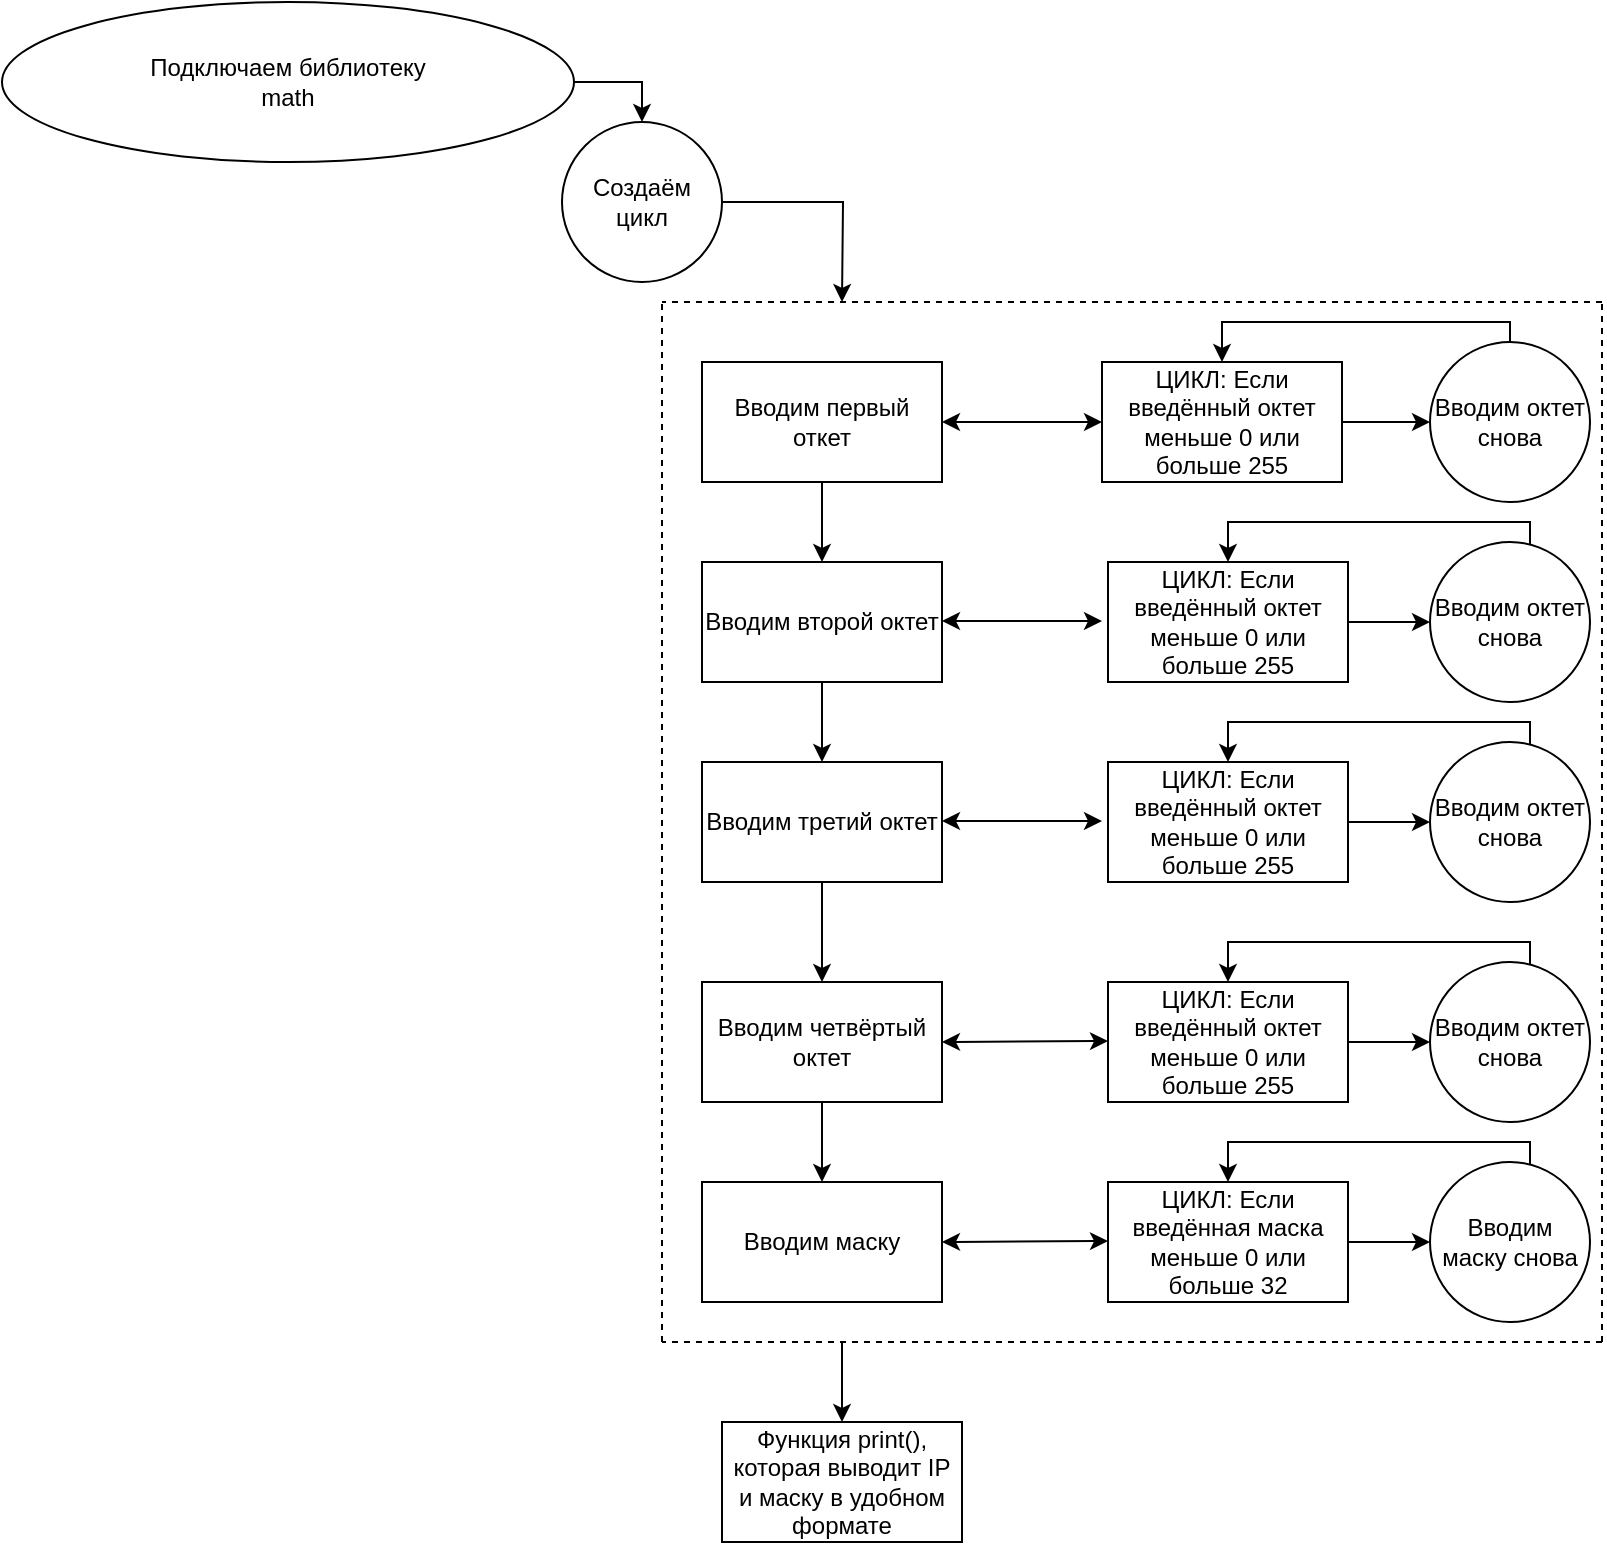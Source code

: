 <mxfile version="21.1.1" type="github">
  <diagram id="C5RBs43oDa-KdzZeNtuy" name="Page-1">
    <mxGraphModel dx="1312" dy="831" grid="1" gridSize="10" guides="1" tooltips="1" connect="1" arrows="1" fold="1" page="1" pageScale="1" pageWidth="827" pageHeight="1169" math="0" shadow="0">
      <root>
        <mxCell id="WIyWlLk6GJQsqaUBKTNV-0" />
        <mxCell id="WIyWlLk6GJQsqaUBKTNV-1" parent="WIyWlLk6GJQsqaUBKTNV-0" />
        <mxCell id="IO4nK84KxxKu2FDkfK-a-31" style="edgeStyle=orthogonalEdgeStyle;rounded=0;orthogonalLoop=1;jettySize=auto;html=1;entryX=0.5;entryY=0;entryDx=0;entryDy=0;exitX=1;exitY=0.5;exitDx=0;exitDy=0;" edge="1" parent="WIyWlLk6GJQsqaUBKTNV-1" source="IO4nK84KxxKu2FDkfK-a-0" target="IO4nK84KxxKu2FDkfK-a-30">
          <mxGeometry relative="1" as="geometry" />
        </mxCell>
        <mxCell id="IO4nK84KxxKu2FDkfK-a-0" value="Подключаем библиотеку&lt;br&gt;math" style="ellipse;whiteSpace=wrap;html=1;" vertex="1" parent="WIyWlLk6GJQsqaUBKTNV-1">
          <mxGeometry x="20" y="10" width="286" height="80" as="geometry" />
        </mxCell>
        <mxCell id="IO4nK84KxxKu2FDkfK-a-10" value="" style="edgeStyle=orthogonalEdgeStyle;rounded=0;orthogonalLoop=1;jettySize=auto;html=1;" edge="1" parent="WIyWlLk6GJQsqaUBKTNV-1" source="IO4nK84KxxKu2FDkfK-a-2" target="IO4nK84KxxKu2FDkfK-a-9">
          <mxGeometry relative="1" as="geometry" />
        </mxCell>
        <mxCell id="IO4nK84KxxKu2FDkfK-a-2" value="Вводим первый откет" style="whiteSpace=wrap;html=1;" vertex="1" parent="WIyWlLk6GJQsqaUBKTNV-1">
          <mxGeometry x="370" y="190" width="120" height="60" as="geometry" />
        </mxCell>
        <mxCell id="IO4nK84KxxKu2FDkfK-a-7" value="" style="edgeStyle=orthogonalEdgeStyle;rounded=0;orthogonalLoop=1;jettySize=auto;html=1;" edge="1" parent="WIyWlLk6GJQsqaUBKTNV-1" source="IO4nK84KxxKu2FDkfK-a-4" target="IO4nK84KxxKu2FDkfK-a-6">
          <mxGeometry relative="1" as="geometry" />
        </mxCell>
        <mxCell id="IO4nK84KxxKu2FDkfK-a-4" value="ЦИКЛ: Если введённый октет меньше 0 или больше 255" style="whiteSpace=wrap;html=1;" vertex="1" parent="WIyWlLk6GJQsqaUBKTNV-1">
          <mxGeometry x="570" y="190" width="120" height="60" as="geometry" />
        </mxCell>
        <mxCell id="IO4nK84KxxKu2FDkfK-a-8" style="edgeStyle=orthogonalEdgeStyle;rounded=0;orthogonalLoop=1;jettySize=auto;html=1;entryX=0.5;entryY=0;entryDx=0;entryDy=0;" edge="1" parent="WIyWlLk6GJQsqaUBKTNV-1" source="IO4nK84KxxKu2FDkfK-a-6" target="IO4nK84KxxKu2FDkfK-a-4">
          <mxGeometry relative="1" as="geometry">
            <mxPoint x="547" y="200" as="targetPoint" />
            <Array as="points">
              <mxPoint x="774" y="170" />
              <mxPoint x="630" y="170" />
            </Array>
          </mxGeometry>
        </mxCell>
        <mxCell id="IO4nK84KxxKu2FDkfK-a-6" value="Вводим октет снова" style="ellipse;whiteSpace=wrap;html=1;" vertex="1" parent="WIyWlLk6GJQsqaUBKTNV-1">
          <mxGeometry x="734" y="180" width="80" height="80" as="geometry" />
        </mxCell>
        <mxCell id="IO4nK84KxxKu2FDkfK-a-22" value="" style="edgeStyle=orthogonalEdgeStyle;rounded=0;orthogonalLoop=1;jettySize=auto;html=1;" edge="1" parent="WIyWlLk6GJQsqaUBKTNV-1" source="IO4nK84KxxKu2FDkfK-a-9" target="IO4nK84KxxKu2FDkfK-a-17">
          <mxGeometry relative="1" as="geometry" />
        </mxCell>
        <mxCell id="IO4nK84KxxKu2FDkfK-a-9" value="Вводим второй октет" style="whiteSpace=wrap;html=1;" vertex="1" parent="WIyWlLk6GJQsqaUBKTNV-1">
          <mxGeometry x="370" y="290" width="120" height="60" as="geometry" />
        </mxCell>
        <mxCell id="IO4nK84KxxKu2FDkfK-a-11" value="" style="edgeStyle=orthogonalEdgeStyle;rounded=0;orthogonalLoop=1;jettySize=auto;html=1;" edge="1" parent="WIyWlLk6GJQsqaUBKTNV-1" source="IO4nK84KxxKu2FDkfK-a-12" target="IO4nK84KxxKu2FDkfK-a-14">
          <mxGeometry relative="1" as="geometry" />
        </mxCell>
        <mxCell id="IO4nK84KxxKu2FDkfK-a-12" value="ЦИКЛ: Если введённый октет меньше 0 или больше 255" style="whiteSpace=wrap;html=1;" vertex="1" parent="WIyWlLk6GJQsqaUBKTNV-1">
          <mxGeometry x="573" y="290" width="120" height="60" as="geometry" />
        </mxCell>
        <mxCell id="IO4nK84KxxKu2FDkfK-a-13" style="edgeStyle=orthogonalEdgeStyle;rounded=0;orthogonalLoop=1;jettySize=auto;html=1;entryX=0.5;entryY=0;entryDx=0;entryDy=0;" edge="1" parent="WIyWlLk6GJQsqaUBKTNV-1" source="IO4nK84KxxKu2FDkfK-a-14" target="IO4nK84KxxKu2FDkfK-a-12">
          <mxGeometry relative="1" as="geometry">
            <mxPoint x="557" y="210" as="targetPoint" />
            <Array as="points">
              <mxPoint x="784" y="270" />
              <mxPoint x="633" y="270" />
            </Array>
          </mxGeometry>
        </mxCell>
        <mxCell id="IO4nK84KxxKu2FDkfK-a-14" value="Вводим октет снова" style="ellipse;whiteSpace=wrap;html=1;" vertex="1" parent="WIyWlLk6GJQsqaUBKTNV-1">
          <mxGeometry x="734" y="280" width="80" height="80" as="geometry" />
        </mxCell>
        <mxCell id="IO4nK84KxxKu2FDkfK-a-29" value="" style="edgeStyle=orthogonalEdgeStyle;rounded=0;orthogonalLoop=1;jettySize=auto;html=1;" edge="1" parent="WIyWlLk6GJQsqaUBKTNV-1" source="IO4nK84KxxKu2FDkfK-a-17" target="IO4nK84KxxKu2FDkfK-a-24">
          <mxGeometry relative="1" as="geometry" />
        </mxCell>
        <mxCell id="IO4nK84KxxKu2FDkfK-a-17" value="Вводим третий октет" style="whiteSpace=wrap;html=1;" vertex="1" parent="WIyWlLk6GJQsqaUBKTNV-1">
          <mxGeometry x="370" y="390" width="120" height="60" as="geometry" />
        </mxCell>
        <mxCell id="IO4nK84KxxKu2FDkfK-a-18" value="" style="edgeStyle=orthogonalEdgeStyle;rounded=0;orthogonalLoop=1;jettySize=auto;html=1;" edge="1" parent="WIyWlLk6GJQsqaUBKTNV-1" source="IO4nK84KxxKu2FDkfK-a-19">
          <mxGeometry relative="1" as="geometry">
            <mxPoint x="734" y="420" as="targetPoint" />
          </mxGeometry>
        </mxCell>
        <mxCell id="IO4nK84KxxKu2FDkfK-a-19" value="ЦИКЛ: Если введённый октет меньше 0 или больше 255" style="whiteSpace=wrap;html=1;" vertex="1" parent="WIyWlLk6GJQsqaUBKTNV-1">
          <mxGeometry x="573" y="390" width="120" height="60" as="geometry" />
        </mxCell>
        <mxCell id="IO4nK84KxxKu2FDkfK-a-20" style="edgeStyle=orthogonalEdgeStyle;rounded=0;orthogonalLoop=1;jettySize=auto;html=1;entryX=0.5;entryY=0;entryDx=0;entryDy=0;" edge="1" parent="WIyWlLk6GJQsqaUBKTNV-1" target="IO4nK84KxxKu2FDkfK-a-19">
          <mxGeometry relative="1" as="geometry">
            <mxPoint x="557" y="310" as="targetPoint" />
            <Array as="points">
              <mxPoint x="784" y="370" />
              <mxPoint x="633" y="370" />
            </Array>
            <mxPoint x="784" y="381" as="sourcePoint" />
          </mxGeometry>
        </mxCell>
        <mxCell id="IO4nK84KxxKu2FDkfK-a-21" value="Вводим октет снова" style="ellipse;whiteSpace=wrap;html=1;" vertex="1" parent="WIyWlLk6GJQsqaUBKTNV-1">
          <mxGeometry x="734" y="380" width="80" height="80" as="geometry" />
        </mxCell>
        <mxCell id="IO4nK84KxxKu2FDkfK-a-44" value="" style="edgeStyle=orthogonalEdgeStyle;rounded=0;orthogonalLoop=1;jettySize=auto;html=1;" edge="1" parent="WIyWlLk6GJQsqaUBKTNV-1" source="IO4nK84KxxKu2FDkfK-a-24" target="IO4nK84KxxKu2FDkfK-a-38">
          <mxGeometry relative="1" as="geometry" />
        </mxCell>
        <mxCell id="IO4nK84KxxKu2FDkfK-a-24" value="Вводим четвёртый октет" style="whiteSpace=wrap;html=1;" vertex="1" parent="WIyWlLk6GJQsqaUBKTNV-1">
          <mxGeometry x="370" y="500" width="120" height="60" as="geometry" />
        </mxCell>
        <mxCell id="IO4nK84KxxKu2FDkfK-a-25" value="" style="edgeStyle=orthogonalEdgeStyle;rounded=0;orthogonalLoop=1;jettySize=auto;html=1;" edge="1" parent="WIyWlLk6GJQsqaUBKTNV-1" source="IO4nK84KxxKu2FDkfK-a-26">
          <mxGeometry relative="1" as="geometry">
            <mxPoint x="734" y="530" as="targetPoint" />
          </mxGeometry>
        </mxCell>
        <mxCell id="IO4nK84KxxKu2FDkfK-a-26" value="ЦИКЛ: Если введённый октет меньше 0 или больше 255" style="whiteSpace=wrap;html=1;" vertex="1" parent="WIyWlLk6GJQsqaUBKTNV-1">
          <mxGeometry x="573" y="500" width="120" height="60" as="geometry" />
        </mxCell>
        <mxCell id="IO4nK84KxxKu2FDkfK-a-27" style="edgeStyle=orthogonalEdgeStyle;rounded=0;orthogonalLoop=1;jettySize=auto;html=1;entryX=0.5;entryY=0;entryDx=0;entryDy=0;" edge="1" parent="WIyWlLk6GJQsqaUBKTNV-1" target="IO4nK84KxxKu2FDkfK-a-26">
          <mxGeometry relative="1" as="geometry">
            <mxPoint x="557" y="420" as="targetPoint" />
            <Array as="points">
              <mxPoint x="784" y="480" />
              <mxPoint x="633" y="480" />
            </Array>
            <mxPoint x="784" y="491" as="sourcePoint" />
          </mxGeometry>
        </mxCell>
        <mxCell id="IO4nK84KxxKu2FDkfK-a-28" value="Вводим октет снова" style="ellipse;whiteSpace=wrap;html=1;" vertex="1" parent="WIyWlLk6GJQsqaUBKTNV-1">
          <mxGeometry x="734" y="490" width="80" height="80" as="geometry" />
        </mxCell>
        <mxCell id="IO4nK84KxxKu2FDkfK-a-50" style="edgeStyle=orthogonalEdgeStyle;rounded=0;orthogonalLoop=1;jettySize=auto;html=1;" edge="1" parent="WIyWlLk6GJQsqaUBKTNV-1" source="IO4nK84KxxKu2FDkfK-a-30">
          <mxGeometry relative="1" as="geometry">
            <mxPoint x="440" y="160" as="targetPoint" />
          </mxGeometry>
        </mxCell>
        <mxCell id="IO4nK84KxxKu2FDkfK-a-30" value="Создаём цикл" style="ellipse;whiteSpace=wrap;html=1;aspect=fixed;" vertex="1" parent="WIyWlLk6GJQsqaUBKTNV-1">
          <mxGeometry x="300" y="70" width="80" height="80" as="geometry" />
        </mxCell>
        <mxCell id="IO4nK84KxxKu2FDkfK-a-33" value="" style="endArrow=classic;startArrow=classic;html=1;rounded=0;entryX=0;entryY=0.5;entryDx=0;entryDy=0;exitX=1;exitY=0.5;exitDx=0;exitDy=0;" edge="1" parent="WIyWlLk6GJQsqaUBKTNV-1" source="IO4nK84KxxKu2FDkfK-a-2" target="IO4nK84KxxKu2FDkfK-a-4">
          <mxGeometry width="50" height="50" relative="1" as="geometry">
            <mxPoint x="434" y="270" as="sourcePoint" />
            <mxPoint x="484" y="220" as="targetPoint" />
          </mxGeometry>
        </mxCell>
        <mxCell id="IO4nK84KxxKu2FDkfK-a-34" value="" style="endArrow=classic;startArrow=classic;html=1;rounded=0;entryX=0;entryY=0.5;entryDx=0;entryDy=0;exitX=1;exitY=0.5;exitDx=0;exitDy=0;" edge="1" parent="WIyWlLk6GJQsqaUBKTNV-1">
          <mxGeometry width="50" height="50" relative="1" as="geometry">
            <mxPoint x="490" y="319.5" as="sourcePoint" />
            <mxPoint x="570" y="319.5" as="targetPoint" />
          </mxGeometry>
        </mxCell>
        <mxCell id="IO4nK84KxxKu2FDkfK-a-35" value="" style="endArrow=classic;startArrow=classic;html=1;rounded=0;entryX=0;entryY=0.5;entryDx=0;entryDy=0;exitX=1;exitY=0.5;exitDx=0;exitDy=0;" edge="1" parent="WIyWlLk6GJQsqaUBKTNV-1">
          <mxGeometry width="50" height="50" relative="1" as="geometry">
            <mxPoint x="490" y="419.5" as="sourcePoint" />
            <mxPoint x="570" y="419.5" as="targetPoint" />
          </mxGeometry>
        </mxCell>
        <mxCell id="IO4nK84KxxKu2FDkfK-a-36" value="" style="endArrow=classic;startArrow=classic;html=1;rounded=0;entryX=0;entryY=0.5;entryDx=0;entryDy=0;exitX=1;exitY=0.5;exitDx=0;exitDy=0;" edge="1" parent="WIyWlLk6GJQsqaUBKTNV-1" source="IO4nK84KxxKu2FDkfK-a-24">
          <mxGeometry width="50" height="50" relative="1" as="geometry">
            <mxPoint x="493" y="529.5" as="sourcePoint" />
            <mxPoint x="573" y="529.5" as="targetPoint" />
          </mxGeometry>
        </mxCell>
        <mxCell id="IO4nK84KxxKu2FDkfK-a-38" value="Вводим маску" style="whiteSpace=wrap;html=1;" vertex="1" parent="WIyWlLk6GJQsqaUBKTNV-1">
          <mxGeometry x="370" y="600" width="120" height="60" as="geometry" />
        </mxCell>
        <mxCell id="IO4nK84KxxKu2FDkfK-a-39" value="" style="edgeStyle=orthogonalEdgeStyle;rounded=0;orthogonalLoop=1;jettySize=auto;html=1;" edge="1" parent="WIyWlLk6GJQsqaUBKTNV-1" source="IO4nK84KxxKu2FDkfK-a-40">
          <mxGeometry relative="1" as="geometry">
            <mxPoint x="734" y="630" as="targetPoint" />
          </mxGeometry>
        </mxCell>
        <mxCell id="IO4nK84KxxKu2FDkfK-a-40" value="ЦИКЛ: Если введённая маска меньше 0 или больше 32" style="whiteSpace=wrap;html=1;" vertex="1" parent="WIyWlLk6GJQsqaUBKTNV-1">
          <mxGeometry x="573" y="600" width="120" height="60" as="geometry" />
        </mxCell>
        <mxCell id="IO4nK84KxxKu2FDkfK-a-41" style="edgeStyle=orthogonalEdgeStyle;rounded=0;orthogonalLoop=1;jettySize=auto;html=1;entryX=0.5;entryY=0;entryDx=0;entryDy=0;" edge="1" parent="WIyWlLk6GJQsqaUBKTNV-1" target="IO4nK84KxxKu2FDkfK-a-40">
          <mxGeometry relative="1" as="geometry">
            <mxPoint x="557" y="520" as="targetPoint" />
            <Array as="points">
              <mxPoint x="784" y="580" />
              <mxPoint x="633" y="580" />
            </Array>
            <mxPoint x="784" y="591" as="sourcePoint" />
          </mxGeometry>
        </mxCell>
        <mxCell id="IO4nK84KxxKu2FDkfK-a-42" value="Вводим маску снова" style="ellipse;whiteSpace=wrap;html=1;" vertex="1" parent="WIyWlLk6GJQsqaUBKTNV-1">
          <mxGeometry x="734" y="590" width="80" height="80" as="geometry" />
        </mxCell>
        <mxCell id="IO4nK84KxxKu2FDkfK-a-43" value="" style="endArrow=classic;startArrow=classic;html=1;rounded=0;entryX=0;entryY=0.5;entryDx=0;entryDy=0;exitX=1;exitY=0.5;exitDx=0;exitDy=0;" edge="1" parent="WIyWlLk6GJQsqaUBKTNV-1" source="IO4nK84KxxKu2FDkfK-a-38">
          <mxGeometry width="50" height="50" relative="1" as="geometry">
            <mxPoint x="493" y="629.5" as="sourcePoint" />
            <mxPoint x="573" y="629.5" as="targetPoint" />
          </mxGeometry>
        </mxCell>
        <mxCell id="IO4nK84KxxKu2FDkfK-a-46" value="" style="endArrow=none;dashed=1;html=1;rounded=0;" edge="1" parent="WIyWlLk6GJQsqaUBKTNV-1">
          <mxGeometry width="50" height="50" relative="1" as="geometry">
            <mxPoint x="350" y="680" as="sourcePoint" />
            <mxPoint x="350" y="160" as="targetPoint" />
          </mxGeometry>
        </mxCell>
        <mxCell id="IO4nK84KxxKu2FDkfK-a-47" value="" style="endArrow=none;dashed=1;html=1;rounded=0;" edge="1" parent="WIyWlLk6GJQsqaUBKTNV-1">
          <mxGeometry width="50" height="50" relative="1" as="geometry">
            <mxPoint x="820" y="680" as="sourcePoint" />
            <mxPoint x="350" y="680" as="targetPoint" />
          </mxGeometry>
        </mxCell>
        <mxCell id="IO4nK84KxxKu2FDkfK-a-48" value="" style="endArrow=none;dashed=1;html=1;rounded=0;" edge="1" parent="WIyWlLk6GJQsqaUBKTNV-1">
          <mxGeometry width="50" height="50" relative="1" as="geometry">
            <mxPoint x="820" y="680" as="sourcePoint" />
            <mxPoint x="820" y="160" as="targetPoint" />
          </mxGeometry>
        </mxCell>
        <mxCell id="IO4nK84KxxKu2FDkfK-a-49" value="" style="endArrow=none;dashed=1;html=1;rounded=0;" edge="1" parent="WIyWlLk6GJQsqaUBKTNV-1">
          <mxGeometry width="50" height="50" relative="1" as="geometry">
            <mxPoint x="820" y="160" as="sourcePoint" />
            <mxPoint x="350" y="160" as="targetPoint" />
          </mxGeometry>
        </mxCell>
        <mxCell id="IO4nK84KxxKu2FDkfK-a-52" value="" style="endArrow=classic;html=1;rounded=0;" edge="1" parent="WIyWlLk6GJQsqaUBKTNV-1">
          <mxGeometry width="50" height="50" relative="1" as="geometry">
            <mxPoint x="440" y="680" as="sourcePoint" />
            <mxPoint x="440" y="720" as="targetPoint" />
            <Array as="points">
              <mxPoint x="440" y="700" />
            </Array>
          </mxGeometry>
        </mxCell>
        <mxCell id="IO4nK84KxxKu2FDkfK-a-53" value="Функция print(), которая выводит IP и маску в удобном формате" style="rounded=0;whiteSpace=wrap;html=1;" vertex="1" parent="WIyWlLk6GJQsqaUBKTNV-1">
          <mxGeometry x="380" y="720" width="120" height="60" as="geometry" />
        </mxCell>
      </root>
    </mxGraphModel>
  </diagram>
</mxfile>

